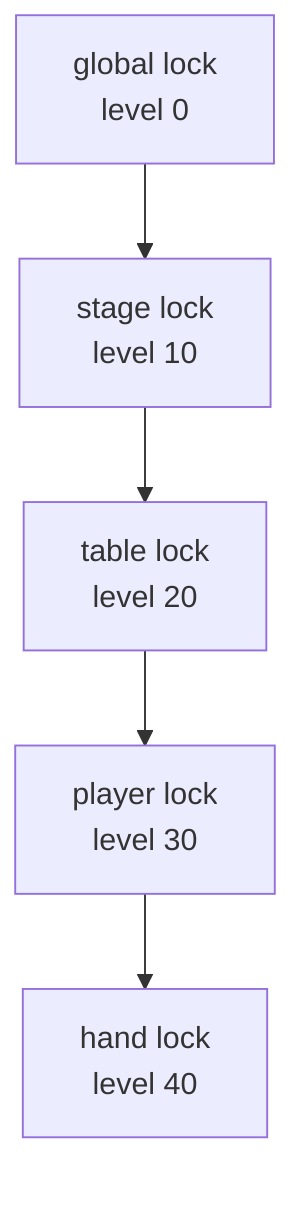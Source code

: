 graph TD
    A[global lock\nlevel 0] --> B[stage lock\nlevel 10]
    B --> C[table lock\nlevel 20]
    C --> D[player lock\nlevel 30]
    D --> E[hand lock\nlevel 40]